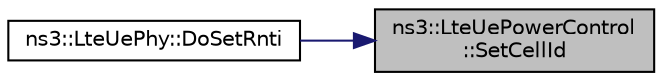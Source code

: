 digraph "ns3::LteUePowerControl::SetCellId"
{
 // LATEX_PDF_SIZE
  edge [fontname="Helvetica",fontsize="10",labelfontname="Helvetica",labelfontsize="10"];
  node [fontname="Helvetica",fontsize="10",shape=record];
  rankdir="RL";
  Node1 [label="ns3::LteUePowerControl\l::SetCellId",height=0.2,width=0.4,color="black", fillcolor="grey75", style="filled", fontcolor="black",tooltip="Set the cell ID function."];
  Node1 -> Node2 [dir="back",color="midnightblue",fontsize="10",style="solid",fontname="Helvetica"];
  Node2 [label="ns3::LteUePhy::DoSetRnti",height=0.2,width=0.4,color="black", fillcolor="white", style="filled",URL="$classns3_1_1_lte_ue_phy.html#ad4882e155e3c040bd78ff11c279e0fa7",tooltip="Set RNTI function."];
}
